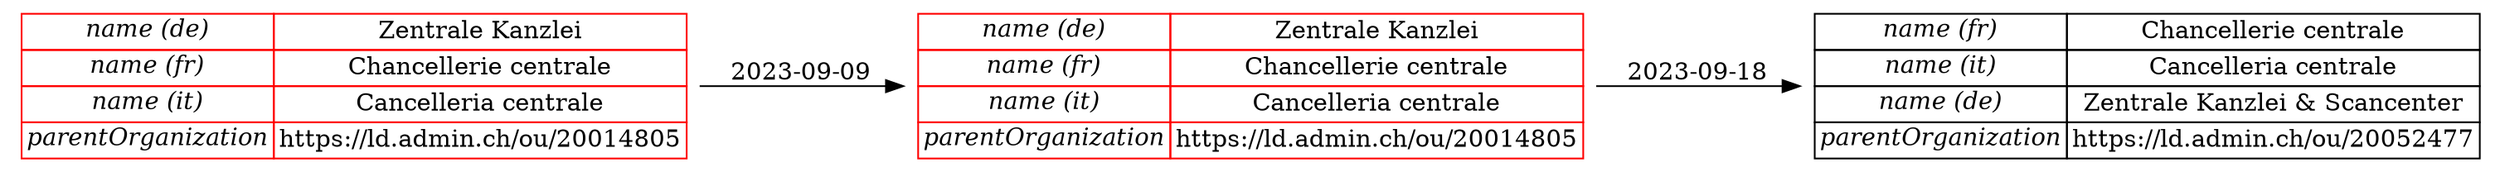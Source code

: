 digraph {
    graph [rankdir="LR"]
    
    
    "https://ld.admin.ch/ou/20014810/2023-01-01" [color="red",label=< <TABLE BORDER="0" CELLBORDER="1" CELLSPACING="0">
<TR><TD><I>name (de)</I></TD><TD>Zentrale Kanzlei</TD></TR>
<TR><TD><I>name (fr)</I></TD><TD>Chancellerie centrale</TD></TR>
<TR><TD><I>name (it)</I></TD><TD>Cancelleria centrale</TD></TR>
<TR><TD><I>parentOrganization</I></TD><TD>https://ld.admin.ch/ou/20014805</TD></TR>
</TABLE> >,shape="plaintext"]
	"https://ld.admin.ch/ou/20014810/2023-09-09" [color="red",label=< <TABLE BORDER="0" CELLBORDER="1" CELLSPACING="0">
<TR><TD><I>name (de)</I></TD><TD>Zentrale Kanzlei</TD></TR>
<TR><TD><I>name (fr)</I></TD><TD>Chancellerie centrale</TD></TR>
<TR><TD><I>name (it)</I></TD><TD>Cancelleria centrale</TD></TR>
<TR><TD><I>parentOrganization</I></TD><TD>https://ld.admin.ch/ou/20014805</TD></TR>
</TABLE> >,shape="plaintext"]
	"https://ld.admin.ch/ou/20014810/2023-09-18" [label=< <TABLE BORDER="0" CELLBORDER="1" CELLSPACING="0">
<TR><TD><I>name (fr)</I></TD><TD>Chancellerie centrale</TD></TR>
<TR><TD><I>name (it)</I></TD><TD>Cancelleria centrale</TD></TR>
<TR><TD><I>name (de)</I></TD><TD>Zentrale Kanzlei &amp; Scancenter</TD></TR>
<TR><TD><I>parentOrganization</I></TD><TD>https://ld.admin.ch/ou/20052477</TD></TR>
</TABLE> >,shape="plaintext"]
    "https://ld.admin.ch/ou/20014810/2023-01-01" -> "https://ld.admin.ch/ou/20014810/2023-09-09" [label="2023-09-09"]
	"https://ld.admin.ch/ou/20014810/2023-09-09" -> "https://ld.admin.ch/ou/20014810/2023-09-18" [label="2023-09-18"]
}
